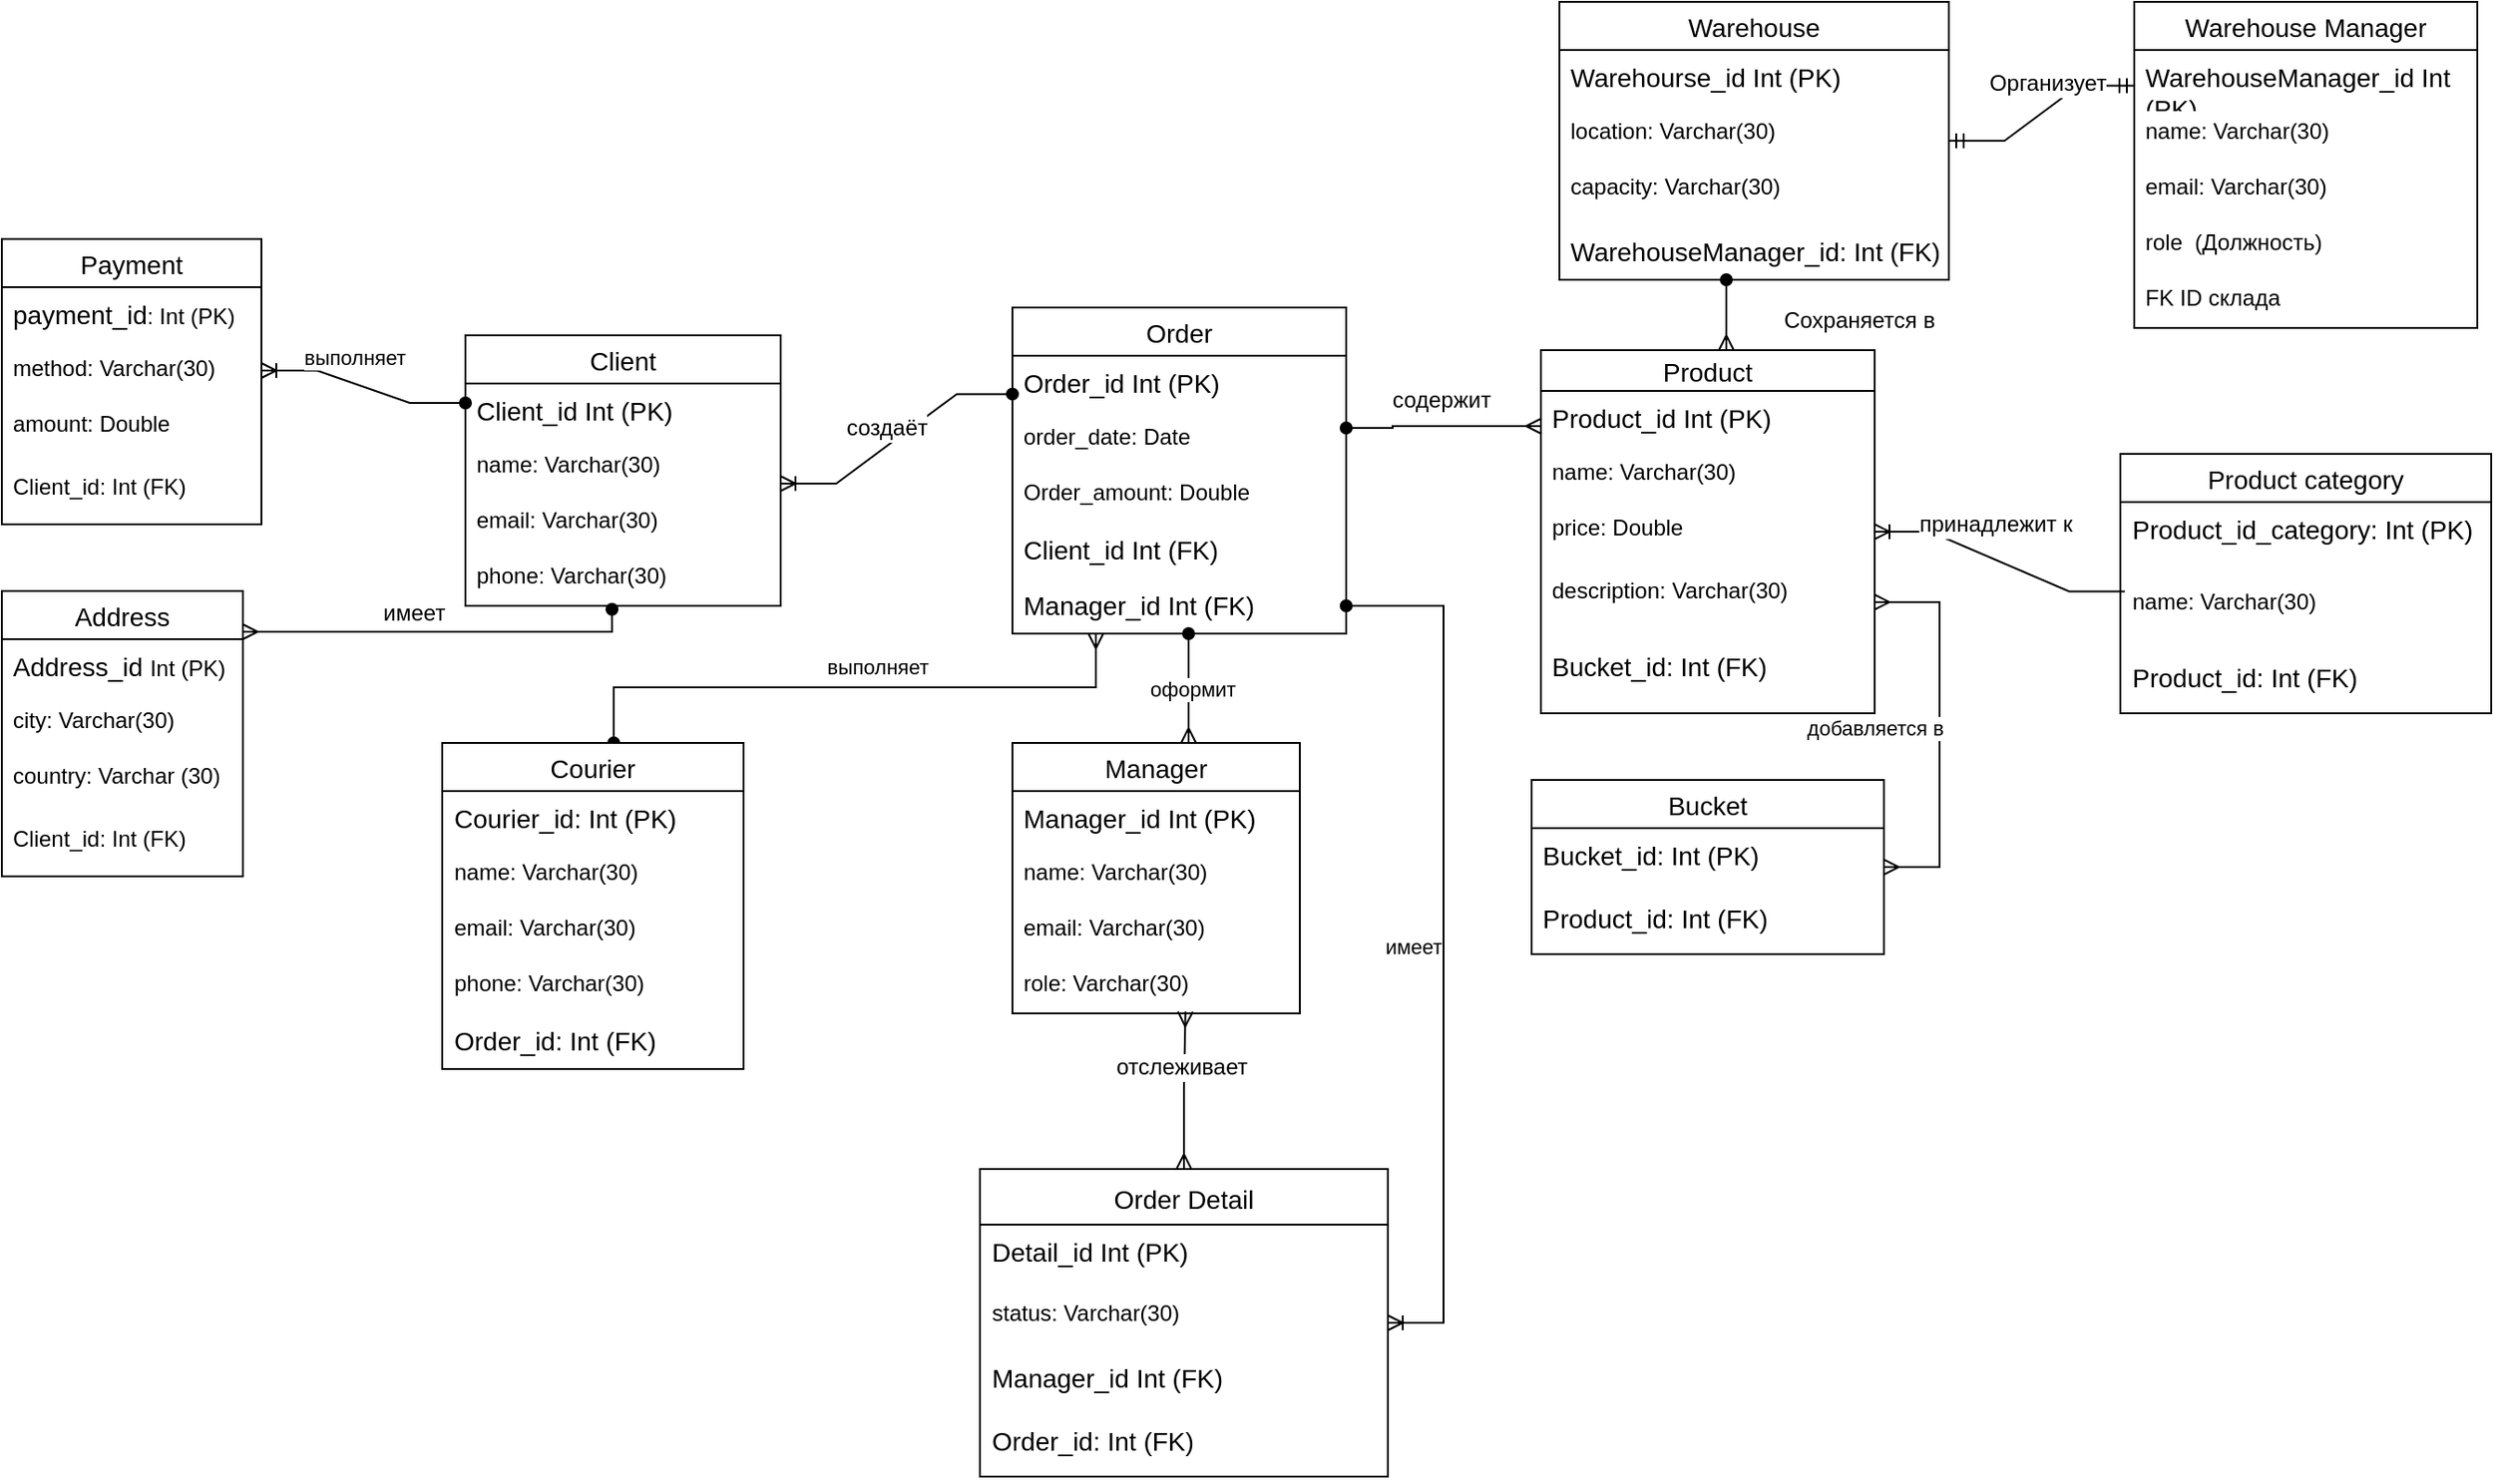<mxfile version="25.0.1">
  <diagram id="R2lEEEUBdFMjLlhIrx00" name="Page-1">
    <mxGraphModel dx="1662" dy="838" grid="1" gridSize="10" guides="1" tooltips="1" connect="1" arrows="1" fold="1" page="1" pageScale="1" pageWidth="850" pageHeight="1100" math="0" shadow="0" extFonts="Permanent Marker^https://fonts.googleapis.com/css?family=Permanent+Marker">
      <root>
        <mxCell id="0" />
        <mxCell id="1" parent="0" />
        <mxCell id="nY40BCKHnyfytQZV_Jhc-16" value="Client" style="swimlane;fontStyle=0;childLayout=stackLayout;horizontal=1;startSize=26;horizontalStack=0;resizeParent=1;resizeParentMax=0;resizeLast=0;collapsible=1;marginBottom=0;align=center;fontSize=14;" parent="1" vertex="1">
          <mxGeometry x="40" y="1200" width="170" height="146" as="geometry" />
        </mxCell>
        <mxCell id="N6m_3QEskTVVhivMK_TR-4" value="&lt;div&gt;&lt;span style=&quot;font-size: 14px; text-align: center; text-wrap-mode: nowrap;&quot;&gt;Client_id&amp;nbsp;Int (PK)&amp;nbsp;&lt;/span&gt;&lt;/div&gt;" style="text;strokeColor=none;fillColor=none;spacingLeft=4;spacingRight=4;overflow=hidden;rotatable=0;points=[[0,0.5],[1,0.5]];portConstraint=eastwest;fontSize=12;whiteSpace=wrap;html=1;" vertex="1" parent="nY40BCKHnyfytQZV_Jhc-16">
          <mxGeometry y="26" width="170" height="30" as="geometry" />
        </mxCell>
        <mxCell id="nY40BCKHnyfytQZV_Jhc-18" value="&lt;div&gt;name: Varchar(30)&lt;/div&gt;" style="text;strokeColor=none;fillColor=none;spacingLeft=4;spacingRight=4;overflow=hidden;rotatable=0;points=[[0,0.5],[1,0.5]];portConstraint=eastwest;fontSize=12;whiteSpace=wrap;html=1;" parent="nY40BCKHnyfytQZV_Jhc-16" vertex="1">
          <mxGeometry y="56" width="170" height="30" as="geometry" />
        </mxCell>
        <mxCell id="nY40BCKHnyfytQZV_Jhc-19" value="&lt;div&gt;email: Varchar(30)&lt;/div&gt;" style="text;strokeColor=none;fillColor=none;spacingLeft=4;spacingRight=4;overflow=hidden;rotatable=0;points=[[0,0.5],[1,0.5]];portConstraint=eastwest;fontSize=12;whiteSpace=wrap;html=1;" parent="nY40BCKHnyfytQZV_Jhc-16" vertex="1">
          <mxGeometry y="86" width="170" height="30" as="geometry" />
        </mxCell>
        <mxCell id="TDcTn4Fuq33Ib6oFSJA6-15" value="&lt;div&gt;phone: Varchar(30)&lt;/div&gt;" style="text;strokeColor=none;fillColor=none;spacingLeft=4;spacingRight=4;overflow=hidden;rotatable=0;points=[[0,0.5],[1,0.5]];portConstraint=eastwest;fontSize=12;whiteSpace=wrap;html=1;" parent="nY40BCKHnyfytQZV_Jhc-16" vertex="1">
          <mxGeometry y="116" width="170" height="30" as="geometry" />
        </mxCell>
        <mxCell id="nY40BCKHnyfytQZV_Jhc-67" style="edgeStyle=orthogonalEdgeStyle;rounded=0;orthogonalLoop=1;jettySize=auto;html=1;entryX=0;entryY=0.5;entryDx=0;entryDy=0;startArrow=oval;startFill=1;endArrow=ERmany;endFill=0;" parent="1" source="nY40BCKHnyfytQZV_Jhc-20" edge="1">
          <mxGeometry relative="1" as="geometry">
            <Array as="points">
              <mxPoint x="540" y="1250" />
            </Array>
            <mxPoint x="620" y="1249" as="targetPoint" />
          </mxGeometry>
        </mxCell>
        <mxCell id="TDcTn4Fuq33Ib6oFSJA6-19" value="&lt;font style=&quot;font-size: 12px;&quot;&gt;содержит&lt;/font&gt;" style="edgeLabel;html=1;align=center;verticalAlign=middle;resizable=0;points=[];" parent="nY40BCKHnyfytQZV_Jhc-67" vertex="1" connectable="0">
          <mxGeometry x="-0.031" relative="1" as="geometry">
            <mxPoint y="-14" as="offset" />
          </mxGeometry>
        </mxCell>
        <mxCell id="nY40BCKHnyfytQZV_Jhc-20" value="Order" style="swimlane;fontStyle=0;childLayout=stackLayout;horizontal=1;startSize=26;horizontalStack=0;resizeParent=1;resizeParentMax=0;resizeLast=0;collapsible=1;marginBottom=0;align=center;fontSize=14;" parent="1" vertex="1">
          <mxGeometry x="335" y="1185" width="180" height="176" as="geometry" />
        </mxCell>
        <mxCell id="nY40BCKHnyfytQZV_Jhc-49" value="&lt;div&gt;&lt;span style=&quot;font-size: 14px; text-align: center; text-wrap-mode: nowrap;&quot;&gt;Order_id&amp;nbsp;Int (PK)&amp;nbsp;&lt;/span&gt;&lt;span style=&quot;background-color: initial;&quot;&gt;&lt;/span&gt;&lt;/div&gt;" style="text;strokeColor=none;fillColor=none;spacingLeft=4;spacingRight=4;overflow=hidden;rotatable=0;points=[[0,0.5],[1,0.5]];portConstraint=eastwest;fontSize=12;whiteSpace=wrap;html=1;" parent="nY40BCKHnyfytQZV_Jhc-20" vertex="1">
          <mxGeometry y="26" width="180" height="30" as="geometry" />
        </mxCell>
        <mxCell id="nY40BCKHnyfytQZV_Jhc-22" value="&lt;div&gt;&lt;span style=&quot;background-color: initial;&quot;&gt;order_date: Date&amp;nbsp;&lt;/span&gt;&lt;/div&gt;" style="text;strokeColor=none;fillColor=none;spacingLeft=4;spacingRight=4;overflow=hidden;rotatable=0;points=[[0,0.5],[1,0.5]];portConstraint=eastwest;fontSize=12;whiteSpace=wrap;html=1;" parent="nY40BCKHnyfytQZV_Jhc-20" vertex="1">
          <mxGeometry y="56" width="180" height="30" as="geometry" />
        </mxCell>
        <mxCell id="uYUKjCt_YmLunsch3mxF-6" value="&lt;div&gt;&lt;span style=&quot;background-color: initial;&quot;&gt;Order_amount: Double&lt;/span&gt;&lt;/div&gt;" style="text;strokeColor=none;fillColor=none;spacingLeft=4;spacingRight=4;overflow=hidden;rotatable=0;points=[[0,0.5],[1,0.5]];portConstraint=eastwest;fontSize=12;whiteSpace=wrap;html=1;" parent="nY40BCKHnyfytQZV_Jhc-20" vertex="1">
          <mxGeometry y="86" width="180" height="30" as="geometry" />
        </mxCell>
        <mxCell id="uYUKjCt_YmLunsch3mxF-7" value="&lt;span style=&quot;font-size: 14px; text-align: center; text-wrap-mode: nowrap;&quot;&gt;Client_id&amp;nbsp;Int (FK)&lt;/span&gt;" style="text;strokeColor=none;fillColor=none;spacingLeft=4;spacingRight=4;overflow=hidden;rotatable=0;points=[[0,0.5],[1,0.5]];portConstraint=eastwest;fontSize=12;whiteSpace=wrap;html=1;" parent="nY40BCKHnyfytQZV_Jhc-20" vertex="1">
          <mxGeometry y="116" width="180" height="30" as="geometry" />
        </mxCell>
        <mxCell id="nY40BCKHnyfytQZV_Jhc-23" value="&lt;span style=&quot;font-size: 14px; text-align: center; text-wrap-mode: nowrap;&quot;&gt;Manager_id&amp;nbsp;Int (FK)&lt;/span&gt;" style="text;strokeColor=none;fillColor=none;spacingLeft=4;spacingRight=4;overflow=hidden;rotatable=0;points=[[0,0.5],[1,0.5]];portConstraint=eastwest;fontSize=12;whiteSpace=wrap;html=1;" parent="nY40BCKHnyfytQZV_Jhc-20" vertex="1">
          <mxGeometry y="146" width="180" height="30" as="geometry" />
        </mxCell>
        <mxCell id="nY40BCKHnyfytQZV_Jhc-25" value="Product" style="swimlane;fontStyle=0;childLayout=stackLayout;horizontal=1;startSize=22;horizontalStack=0;resizeParent=1;resizeParentMax=0;resizeLast=0;collapsible=1;marginBottom=0;align=center;fontSize=14;" parent="1" vertex="1">
          <mxGeometry x="620" y="1208" width="180" height="196" as="geometry" />
        </mxCell>
        <mxCell id="nY40BCKHnyfytQZV_Jhc-27" value="&lt;div&gt;&lt;span style=&quot;font-size: 14px; text-align: center; text-wrap-mode: nowrap;&quot;&gt;Product_id&amp;nbsp;Int (PK)&amp;nbsp;&lt;/span&gt;&lt;span style=&quot;background-color: initial;&quot;&gt;&lt;/span&gt;&lt;/div&gt;" style="text;strokeColor=none;fillColor=none;spacingLeft=4;spacingRight=4;overflow=hidden;rotatable=0;points=[[0,0.5],[1,0.5]];portConstraint=eastwest;fontSize=12;whiteSpace=wrap;html=1;" parent="nY40BCKHnyfytQZV_Jhc-25" vertex="1">
          <mxGeometry y="22" width="180" height="30" as="geometry" />
        </mxCell>
        <mxCell id="N6m_3QEskTVVhivMK_TR-9" value="&lt;div&gt;name: Varchar(30)&lt;span style=&quot;background-color: initial;&quot;&gt;&lt;/span&gt;&lt;/div&gt;" style="text;strokeColor=none;fillColor=none;spacingLeft=4;spacingRight=4;overflow=hidden;rotatable=0;points=[[0,0.5],[1,0.5]];portConstraint=eastwest;fontSize=12;whiteSpace=wrap;html=1;" vertex="1" parent="nY40BCKHnyfytQZV_Jhc-25">
          <mxGeometry y="52" width="180" height="30" as="geometry" />
        </mxCell>
        <mxCell id="nY40BCKHnyfytQZV_Jhc-28" value="&lt;div&gt;price: Double&lt;/div&gt;" style="text;strokeColor=none;fillColor=none;spacingLeft=4;spacingRight=4;overflow=hidden;rotatable=0;points=[[0,0.5],[1,0.5]];portConstraint=eastwest;fontSize=12;whiteSpace=wrap;html=1;" parent="nY40BCKHnyfytQZV_Jhc-25" vertex="1">
          <mxGeometry y="82" width="180" height="34" as="geometry" />
        </mxCell>
        <mxCell id="nY40BCKHnyfytQZV_Jhc-29" value="&lt;div&gt;description: Varchar(30)&lt;span style=&quot;background-color: initial;&quot;&gt;&lt;/span&gt;&lt;/div&gt;" style="text;strokeColor=none;fillColor=none;spacingLeft=4;spacingRight=4;overflow=hidden;rotatable=0;points=[[0,0.5],[1,0.5]];portConstraint=eastwest;fontSize=12;whiteSpace=wrap;html=1;" parent="nY40BCKHnyfytQZV_Jhc-25" vertex="1">
          <mxGeometry y="116" width="180" height="40" as="geometry" />
        </mxCell>
        <mxCell id="uYUKjCt_YmLunsch3mxF-9" value="&lt;span style=&quot;font-size: 14px; text-align: center; text-wrap-mode: nowrap;&quot;&gt;Bucket_id: Int (FK)&lt;/span&gt;" style="text;strokeColor=none;fillColor=none;spacingLeft=4;spacingRight=4;overflow=hidden;rotatable=0;points=[[0,0.5],[1,0.5]];portConstraint=eastwest;fontSize=12;whiteSpace=wrap;html=1;" parent="nY40BCKHnyfytQZV_Jhc-25" vertex="1">
          <mxGeometry y="156" width="180" height="40" as="geometry" />
        </mxCell>
        <mxCell id="nY40BCKHnyfytQZV_Jhc-30" value="Product category" style="swimlane;fontStyle=0;childLayout=stackLayout;horizontal=1;startSize=26;horizontalStack=0;resizeParent=1;resizeParentMax=0;resizeLast=0;collapsible=1;marginBottom=0;align=center;fontSize=14;" parent="1" vertex="1">
          <mxGeometry x="932.5" y="1264" width="200" height="140" as="geometry" />
        </mxCell>
        <mxCell id="N6m_3QEskTVVhivMK_TR-10" value="&lt;span style=&quot;font-size: 14px; text-align: center; text-wrap-mode: nowrap;&quot;&gt;Product_id_category: Int (PK)&amp;nbsp;&lt;/span&gt;" style="text;strokeColor=none;fillColor=none;spacingLeft=4;spacingRight=4;overflow=hidden;rotatable=0;points=[[0,0.5],[1,0.5]];portConstraint=eastwest;fontSize=12;whiteSpace=wrap;html=1;" vertex="1" parent="nY40BCKHnyfytQZV_Jhc-30">
          <mxGeometry y="26" width="200" height="40" as="geometry" />
        </mxCell>
        <mxCell id="nY40BCKHnyfytQZV_Jhc-32" value="&lt;div&gt;name: Varchar(30)&lt;/div&gt;" style="text;strokeColor=none;fillColor=none;spacingLeft=4;spacingRight=4;overflow=hidden;rotatable=0;points=[[0,0.5],[1,0.5]];portConstraint=eastwest;fontSize=12;whiteSpace=wrap;html=1;" parent="nY40BCKHnyfytQZV_Jhc-30" vertex="1">
          <mxGeometry y="66" width="200" height="40" as="geometry" />
        </mxCell>
        <mxCell id="uYUKjCt_YmLunsch3mxF-11" value="&lt;span style=&quot;font-size: 14px; text-align: center; text-wrap-mode: nowrap;&quot;&gt;Product_id: Int (FK)&lt;/span&gt;" style="text;strokeColor=none;fillColor=none;spacingLeft=4;spacingRight=4;overflow=hidden;rotatable=0;points=[[0,0.5],[1,0.5]];portConstraint=eastwest;fontSize=12;whiteSpace=wrap;html=1;" parent="nY40BCKHnyfytQZV_Jhc-30" vertex="1">
          <mxGeometry y="106" width="200" height="34" as="geometry" />
        </mxCell>
        <mxCell id="nY40BCKHnyfytQZV_Jhc-34" value="Payment" style="swimlane;fontStyle=0;childLayout=stackLayout;horizontal=1;startSize=26;horizontalStack=0;resizeParent=1;resizeParentMax=0;resizeLast=0;collapsible=1;marginBottom=0;align=center;fontSize=14;" parent="1" vertex="1">
          <mxGeometry x="-210" y="1148" width="140" height="154" as="geometry" />
        </mxCell>
        <mxCell id="N6m_3QEskTVVhivMK_TR-1" value="&lt;div&gt;&lt;span style=&quot;font-size: 14px; text-align: center; text-wrap-mode: nowrap; background-color: initial;&quot;&gt;payment_id&lt;/span&gt;&lt;span style=&quot;background-color: initial;&quot;&gt;: Int (PK)&amp;nbsp;&lt;/span&gt;&lt;/div&gt;" style="text;strokeColor=none;fillColor=none;spacingLeft=4;spacingRight=4;overflow=hidden;rotatable=0;points=[[0,0.5],[1,0.5]];portConstraint=eastwest;fontSize=12;whiteSpace=wrap;html=1;" vertex="1" parent="nY40BCKHnyfytQZV_Jhc-34">
          <mxGeometry y="26" width="140" height="30" as="geometry" />
        </mxCell>
        <mxCell id="nY40BCKHnyfytQZV_Jhc-35" value="&lt;div&gt;&lt;div&gt;&lt;span style=&quot;background-color: initial;&quot;&gt;method: Varchar(30)&lt;/span&gt;&lt;/div&gt;&lt;/div&gt;" style="text;strokeColor=none;fillColor=none;spacingLeft=4;spacingRight=4;overflow=hidden;rotatable=0;points=[[0,0.5],[1,0.5]];portConstraint=eastwest;fontSize=12;whiteSpace=wrap;html=1;" parent="nY40BCKHnyfytQZV_Jhc-34" vertex="1">
          <mxGeometry y="56" width="140" height="30" as="geometry" />
        </mxCell>
        <mxCell id="nY40BCKHnyfytQZV_Jhc-36" value="amount: Double&amp;nbsp;" style="text;strokeColor=none;fillColor=none;spacingLeft=4;spacingRight=4;overflow=hidden;rotatable=0;points=[[0,0.5],[1,0.5]];portConstraint=eastwest;fontSize=12;whiteSpace=wrap;html=1;" parent="nY40BCKHnyfytQZV_Jhc-34" vertex="1">
          <mxGeometry y="86" width="140" height="34" as="geometry" />
        </mxCell>
        <mxCell id="uYUKjCt_YmLunsch3mxF-1" value="&lt;span style=&quot;text-align: center; text-wrap-mode: nowrap;&quot;&gt;&lt;font style=&quot;font-size: 12px;&quot;&gt;Client_id: Int (FK)&lt;/font&gt;&lt;/span&gt;" style="text;strokeColor=none;fillColor=none;spacingLeft=4;spacingRight=4;overflow=hidden;rotatable=0;points=[[0,0.5],[1,0.5]];portConstraint=eastwest;fontSize=12;whiteSpace=wrap;html=1;" parent="nY40BCKHnyfytQZV_Jhc-34" vertex="1">
          <mxGeometry y="120" width="140" height="34" as="geometry" />
        </mxCell>
        <mxCell id="nY40BCKHnyfytQZV_Jhc-66" style="edgeStyle=orthogonalEdgeStyle;rounded=0;orthogonalLoop=1;jettySize=auto;html=1;startArrow=ERmany;startFill=0;endArrow=oval;endFill=1;entryX=0.465;entryY=1.063;entryDx=0;entryDy=0;entryPerimeter=0;" parent="1" source="nY40BCKHnyfytQZV_Jhc-37" target="TDcTn4Fuq33Ib6oFSJA6-15" edge="1">
          <mxGeometry relative="1" as="geometry">
            <Array as="points">
              <mxPoint x="119" y="1360" />
            </Array>
          </mxGeometry>
        </mxCell>
        <mxCell id="TDcTn4Fuq33Ib6oFSJA6-22" value="&lt;font style=&quot;font-size: 12px;&quot;&gt;имеет&lt;/font&gt;" style="edgeLabel;html=1;align=center;verticalAlign=middle;resizable=0;points=[];" parent="nY40BCKHnyfytQZV_Jhc-66" vertex="1" connectable="0">
          <mxGeometry x="-0.127" y="3" relative="1" as="geometry">
            <mxPoint y="-7" as="offset" />
          </mxGeometry>
        </mxCell>
        <mxCell id="nY40BCKHnyfytQZV_Jhc-37" value="Address" style="swimlane;fontStyle=0;childLayout=stackLayout;horizontal=1;startSize=26;horizontalStack=0;resizeParent=1;resizeParentMax=0;resizeLast=0;collapsible=1;marginBottom=0;align=center;fontSize=14;" parent="1" vertex="1">
          <mxGeometry x="-210" y="1338" width="130" height="154" as="geometry" />
        </mxCell>
        <mxCell id="N6m_3QEskTVVhivMK_TR-2" value="&lt;span style=&quot;font-size: 14px; text-align: center; text-wrap-mode: nowrap;&quot;&gt;Address_id&amp;nbsp;&lt;/span&gt;Int (PK)&amp;nbsp;" style="text;strokeColor=none;fillColor=none;spacingLeft=4;spacingRight=4;overflow=hidden;rotatable=0;points=[[0,0.5],[1,0.5]];portConstraint=eastwest;fontSize=12;whiteSpace=wrap;html=1;" vertex="1" parent="nY40BCKHnyfytQZV_Jhc-37">
          <mxGeometry y="26" width="130" height="30" as="geometry" />
        </mxCell>
        <mxCell id="nY40BCKHnyfytQZV_Jhc-39" value="&lt;div&gt;&lt;span style=&quot;background-color: initial;&quot;&gt;city: Varchar(30)&lt;/span&gt;&lt;/div&gt;" style="text;strokeColor=none;fillColor=none;spacingLeft=4;spacingRight=4;overflow=hidden;rotatable=0;points=[[0,0.5],[1,0.5]];portConstraint=eastwest;fontSize=12;whiteSpace=wrap;html=1;" parent="nY40BCKHnyfytQZV_Jhc-37" vertex="1">
          <mxGeometry y="56" width="130" height="30" as="geometry" />
        </mxCell>
        <mxCell id="nY40BCKHnyfytQZV_Jhc-40" value="&lt;div&gt;&lt;span style=&quot;background-color: initial;&quot;&gt;country: Varchar (30)&lt;/span&gt;&lt;/div&gt;" style="text;strokeColor=none;fillColor=none;spacingLeft=4;spacingRight=4;overflow=hidden;rotatable=0;points=[[0,0.5],[1,0.5]];portConstraint=eastwest;fontSize=12;whiteSpace=wrap;html=1;" parent="nY40BCKHnyfytQZV_Jhc-37" vertex="1">
          <mxGeometry y="86" width="130" height="34" as="geometry" />
        </mxCell>
        <mxCell id="uYUKjCt_YmLunsch3mxF-2" value="&lt;span style=&quot;text-align: center; text-wrap-mode: nowrap;&quot;&gt;Client_id: Int (FK)&lt;/span&gt;" style="text;strokeColor=none;fillColor=none;spacingLeft=4;spacingRight=4;overflow=hidden;rotatable=0;points=[[0,0.5],[1,0.5]];portConstraint=eastwest;fontSize=12;whiteSpace=wrap;html=1;" parent="nY40BCKHnyfytQZV_Jhc-37" vertex="1">
          <mxGeometry y="120" width="130" height="34" as="geometry" />
        </mxCell>
        <mxCell id="nY40BCKHnyfytQZV_Jhc-42" value="Order Detail" style="swimlane;fontStyle=0;childLayout=stackLayout;horizontal=1;startSize=30;horizontalStack=0;resizeParent=1;resizeParentMax=0;resizeLast=0;collapsible=1;marginBottom=0;align=center;fontSize=14;spacingTop=1;" parent="1" vertex="1">
          <mxGeometry x="317.5" y="1650" width="220" height="166" as="geometry" />
        </mxCell>
        <mxCell id="nY40BCKHnyfytQZV_Jhc-44" value="&lt;div&gt;&lt;span style=&quot;font-size: 14px; text-align: center; text-wrap-mode: nowrap;&quot;&gt;Detail_id&amp;nbsp;Int (PK)&amp;nbsp;&lt;/span&gt;&lt;/div&gt;" style="text;strokeColor=none;fillColor=none;spacingLeft=4;spacingRight=4;overflow=hidden;rotatable=0;points=[[0,0.5],[1,0.5]];portConstraint=eastwest;fontSize=12;whiteSpace=wrap;html=1;" parent="nY40BCKHnyfytQZV_Jhc-42" vertex="1">
          <mxGeometry y="30" width="220" height="34" as="geometry" />
        </mxCell>
        <mxCell id="N6m_3QEskTVVhivMK_TR-7" value="&lt;div&gt;status: Varchar(30)&lt;/div&gt;" style="text;strokeColor=none;fillColor=none;spacingLeft=4;spacingRight=4;overflow=hidden;rotatable=0;points=[[0,0.5],[1,0.5]];portConstraint=eastwest;fontSize=12;whiteSpace=wrap;html=1;" vertex="1" parent="nY40BCKHnyfytQZV_Jhc-42">
          <mxGeometry y="64" width="220" height="34" as="geometry" />
        </mxCell>
        <mxCell id="uYUKjCt_YmLunsch3mxF-4" value="&lt;span style=&quot;font-size: 14px; text-align: center; text-wrap-mode: nowrap;&quot;&gt;Manager_id&amp;nbsp;Int (FK)&lt;/span&gt;" style="text;strokeColor=none;fillColor=none;spacingLeft=4;spacingRight=4;overflow=hidden;rotatable=0;points=[[0,0.5],[1,0.5]];portConstraint=eastwest;fontSize=12;whiteSpace=wrap;html=1;" parent="nY40BCKHnyfytQZV_Jhc-42" vertex="1">
          <mxGeometry y="98" width="220" height="34" as="geometry" />
        </mxCell>
        <mxCell id="uYUKjCt_YmLunsch3mxF-5" value="&lt;span style=&quot;font-size: 14px; text-align: center; text-wrap-mode: nowrap;&quot;&gt;Order_id: Int (FK)&lt;/span&gt;" style="text;strokeColor=none;fillColor=none;spacingLeft=4;spacingRight=4;overflow=hidden;rotatable=0;points=[[0,0.5],[1,0.5]];portConstraint=eastwest;fontSize=12;whiteSpace=wrap;html=1;" parent="nY40BCKHnyfytQZV_Jhc-42" vertex="1">
          <mxGeometry y="132" width="220" height="34" as="geometry" />
        </mxCell>
        <mxCell id="nY40BCKHnyfytQZV_Jhc-45" value="Bucket" style="swimlane;fontStyle=0;childLayout=stackLayout;horizontal=1;startSize=26;horizontalStack=0;resizeParent=1;resizeParentMax=0;resizeLast=0;collapsible=1;marginBottom=0;align=center;fontSize=14;" parent="1" vertex="1">
          <mxGeometry x="615" y="1440" width="190" height="94" as="geometry" />
        </mxCell>
        <mxCell id="nY40BCKHnyfytQZV_Jhc-47" value="&lt;div&gt;&lt;span style=&quot;font-size: 14px; text-align: center; text-wrap-mode: nowrap;&quot;&gt;Bucket_id: Int (PK)&amp;nbsp;&lt;/span&gt;&lt;/div&gt;" style="text;strokeColor=none;fillColor=none;spacingLeft=4;spacingRight=4;overflow=hidden;rotatable=0;points=[[0,0.5],[1,0.5]];portConstraint=eastwest;fontSize=12;whiteSpace=wrap;html=1;" parent="nY40BCKHnyfytQZV_Jhc-45" vertex="1">
          <mxGeometry y="26" width="190" height="34" as="geometry" />
        </mxCell>
        <mxCell id="N6m_3QEskTVVhivMK_TR-8" value="&lt;div&gt;&lt;span style=&quot;font-size: 14px; text-align: center; text-wrap-mode: nowrap;&quot;&gt;Product_id: Int (FK)&lt;/span&gt;&lt;/div&gt;" style="text;strokeColor=none;fillColor=none;spacingLeft=4;spacingRight=4;overflow=hidden;rotatable=0;points=[[0,0.5],[1,0.5]];portConstraint=eastwest;fontSize=12;whiteSpace=wrap;html=1;" vertex="1" parent="nY40BCKHnyfytQZV_Jhc-45">
          <mxGeometry y="60" width="190" height="34" as="geometry" />
        </mxCell>
        <mxCell id="nY40BCKHnyfytQZV_Jhc-48" value="" style="edgeStyle=entityRelationEdgeStyle;fontSize=12;html=1;endArrow=ERoneToMany;rounded=0;exitX=0;exitY=0.69;exitDx=0;exitDy=0;exitPerimeter=0;entryX=1;entryY=0.8;entryDx=0;entryDy=0;startArrow=oval;startFill=1;entryPerimeter=0;" parent="1" source="nY40BCKHnyfytQZV_Jhc-49" target="nY40BCKHnyfytQZV_Jhc-18" edge="1">
          <mxGeometry width="100" height="100" relative="1" as="geometry">
            <mxPoint x="260" y="1320" as="sourcePoint" />
            <mxPoint x="340" y="1430" as="targetPoint" />
            <Array as="points">
              <mxPoint x="210" y="1260" />
            </Array>
          </mxGeometry>
        </mxCell>
        <mxCell id="TDcTn4Fuq33Ib6oFSJA6-18" value="&lt;font style=&quot;font-size: 12px;&quot;&gt;создаёт&lt;/font&gt;" style="edgeLabel;html=1;align=center;verticalAlign=middle;resizable=0;points=[];" parent="nY40BCKHnyfytQZV_Jhc-48" vertex="1" connectable="0">
          <mxGeometry x="0.066" y="-3" relative="1" as="geometry">
            <mxPoint y="-6" as="offset" />
          </mxGeometry>
        </mxCell>
        <mxCell id="nY40BCKHnyfytQZV_Jhc-50" value="" style="edgeStyle=entityRelationEdgeStyle;fontSize=12;html=1;endArrow=ERoneToMany;rounded=0;exitX=0;exitY=0.25;exitDx=0;exitDy=0;entryX=1;entryY=0.5;entryDx=0;entryDy=0;startArrow=oval;startFill=1;" parent="1" source="nY40BCKHnyfytQZV_Jhc-16" target="nY40BCKHnyfytQZV_Jhc-35" edge="1">
          <mxGeometry width="100" height="100" relative="1" as="geometry">
            <mxPoint y="1370" as="sourcePoint" />
            <mxPoint x="-60" y="1260" as="targetPoint" />
            <Array as="points">
              <mxPoint y="1226" />
              <mxPoint x="-90" y="1220" />
              <mxPoint x="-100" y="1226" />
              <mxPoint y="1280" />
              <mxPoint y="1300" />
              <mxPoint x="-120" y="1220" />
            </Array>
          </mxGeometry>
        </mxCell>
        <mxCell id="TDcTn4Fuq33Ib6oFSJA6-21" value="выполняет" style="edgeLabel;html=1;align=center;verticalAlign=middle;resizable=0;points=[];" parent="nY40BCKHnyfytQZV_Jhc-50" vertex="1" connectable="0">
          <mxGeometry x="0.113" y="-3" relative="1" as="geometry">
            <mxPoint y="-11" as="offset" />
          </mxGeometry>
        </mxCell>
        <mxCell id="nY40BCKHnyfytQZV_Jhc-52" value="" style="edgeStyle=entityRelationEdgeStyle;fontSize=12;html=1;endArrow=ERoneToMany;rounded=0;startArrow=oval;startFill=1;" parent="1" source="nY40BCKHnyfytQZV_Jhc-23" target="nY40BCKHnyfytQZV_Jhc-42" edge="1">
          <mxGeometry width="100" height="100" relative="1" as="geometry">
            <mxPoint x="210" y="1319" as="sourcePoint" />
            <mxPoint x="220" y="1510" as="targetPoint" />
            <Array as="points">
              <mxPoint x="20" y="1246" />
              <mxPoint x="-80" y="1246" />
              <mxPoint x="20" y="1300" />
              <mxPoint x="152" y="1400" />
              <mxPoint x="160" y="1410" />
              <mxPoint x="20" y="1320" />
              <mxPoint x="-100" y="1240" />
            </Array>
          </mxGeometry>
        </mxCell>
        <mxCell id="TDcTn4Fuq33Ib6oFSJA6-23" value="имеет" style="edgeLabel;html=1;align=center;verticalAlign=middle;resizable=0;points=[];" parent="nY40BCKHnyfytQZV_Jhc-52" vertex="1" connectable="0">
          <mxGeometry x="0.006" y="1" relative="1" as="geometry">
            <mxPoint x="-18" as="offset" />
          </mxGeometry>
        </mxCell>
        <mxCell id="nY40BCKHnyfytQZV_Jhc-54" value="" style="edgeStyle=entityRelationEdgeStyle;fontSize=12;html=1;endArrow=ERoneToMany;rounded=0;exitX=0.012;exitY=0.205;exitDx=0;exitDy=0;exitPerimeter=0;" parent="1" source="nY40BCKHnyfytQZV_Jhc-32" target="nY40BCKHnyfytQZV_Jhc-25" edge="1">
          <mxGeometry width="100" height="100" relative="1" as="geometry">
            <mxPoint x="901.44" y="1273.65" as="sourcePoint" />
            <mxPoint x="950" y="1290" as="targetPoint" />
            <Array as="points">
              <mxPoint x="900" y="1273" />
              <mxPoint x="890" y="1273" />
            </Array>
          </mxGeometry>
        </mxCell>
        <mxCell id="TDcTn4Fuq33Ib6oFSJA6-24" value="&lt;font style=&quot;font-size: 12px;&quot;&gt;принадлежит к&lt;/font&gt;" style="edgeLabel;html=1;align=center;verticalAlign=middle;resizable=0;points=[];" parent="nY40BCKHnyfytQZV_Jhc-54" vertex="1" connectable="0">
          <mxGeometry x="0.204" y="-3" relative="1" as="geometry">
            <mxPoint x="9" y="-12" as="offset" />
          </mxGeometry>
        </mxCell>
        <mxCell id="nY40BCKHnyfytQZV_Jhc-55" value="" style="edgeStyle=entityRelationEdgeStyle;fontSize=12;html=1;endArrow=ERmany;startArrow=ERmany;rounded=0;" parent="1" source="nY40BCKHnyfytQZV_Jhc-45" target="nY40BCKHnyfytQZV_Jhc-29" edge="1">
          <mxGeometry width="100" height="100" relative="1" as="geometry">
            <mxPoint x="690" y="1470" as="sourcePoint" />
            <mxPoint x="790" y="1370" as="targetPoint" />
            <Array as="points">
              <mxPoint x="820" y="1330" />
            </Array>
          </mxGeometry>
        </mxCell>
        <mxCell id="TDcTn4Fuq33Ib6oFSJA6-25" value="добавляется в" style="edgeLabel;html=1;align=center;verticalAlign=middle;resizable=0;points=[];" parent="nY40BCKHnyfytQZV_Jhc-55" vertex="1" connectable="0">
          <mxGeometry x="0.025" y="-2" relative="1" as="geometry">
            <mxPoint x="-37" y="1" as="offset" />
          </mxGeometry>
        </mxCell>
        <mxCell id="nY40BCKHnyfytQZV_Jhc-64" style="edgeStyle=orthogonalEdgeStyle;rounded=0;orthogonalLoop=1;jettySize=auto;html=1;startArrow=ERmany;startFill=0;endArrow=oval;endFill=1;" parent="1" source="nY40BCKHnyfytQZV_Jhc-57" target="nY40BCKHnyfytQZV_Jhc-23" edge="1">
          <mxGeometry relative="1" as="geometry">
            <Array as="points">
              <mxPoint x="430" y="1400" />
              <mxPoint x="430" y="1400" />
            </Array>
          </mxGeometry>
        </mxCell>
        <mxCell id="TDcTn4Fuq33Ib6oFSJA6-31" value="оформит" style="edgeLabel;html=1;align=center;verticalAlign=middle;resizable=0;points=[];" parent="nY40BCKHnyfytQZV_Jhc-64" vertex="1" connectable="0">
          <mxGeometry x="-0.017" y="-2" relative="1" as="geometry">
            <mxPoint as="offset" />
          </mxGeometry>
        </mxCell>
        <mxCell id="nY40BCKHnyfytQZV_Jhc-57" value="Manager" style="swimlane;fontStyle=0;childLayout=stackLayout;horizontal=1;startSize=26;horizontalStack=0;resizeParent=1;resizeParentMax=0;resizeLast=0;collapsible=1;marginBottom=0;align=center;fontSize=14;" parent="1" vertex="1">
          <mxGeometry x="335" y="1420" width="155" height="146" as="geometry" />
        </mxCell>
        <mxCell id="N6m_3QEskTVVhivMK_TR-6" value="&lt;div&gt;&lt;span style=&quot;font-size: 14px; text-align: center; text-wrap-mode: nowrap;&quot;&gt;Manager_id&amp;nbsp;Int (PK)&amp;nbsp;&lt;/span&gt;&lt;/div&gt;" style="text;strokeColor=none;fillColor=none;spacingLeft=4;spacingRight=4;overflow=hidden;rotatable=0;points=[[0,0.5],[1,0.5]];portConstraint=eastwest;fontSize=12;whiteSpace=wrap;html=1;" vertex="1" parent="nY40BCKHnyfytQZV_Jhc-57">
          <mxGeometry y="26" width="155" height="30" as="geometry" />
        </mxCell>
        <mxCell id="nY40BCKHnyfytQZV_Jhc-59" value="&lt;div&gt;name: Varchar(30)&lt;/div&gt;" style="text;strokeColor=none;fillColor=none;spacingLeft=4;spacingRight=4;overflow=hidden;rotatable=0;points=[[0,0.5],[1,0.5]];portConstraint=eastwest;fontSize=12;whiteSpace=wrap;html=1;" parent="nY40BCKHnyfytQZV_Jhc-57" vertex="1">
          <mxGeometry y="56" width="155" height="30" as="geometry" />
        </mxCell>
        <mxCell id="nY40BCKHnyfytQZV_Jhc-60" value="&lt;div&gt;email: Varchar(30)&lt;/div&gt;" style="text;strokeColor=none;fillColor=none;spacingLeft=4;spacingRight=4;overflow=hidden;rotatable=0;points=[[0,0.5],[1,0.5]];portConstraint=eastwest;fontSize=12;whiteSpace=wrap;html=1;" parent="nY40BCKHnyfytQZV_Jhc-57" vertex="1">
          <mxGeometry y="86" width="155" height="30" as="geometry" />
        </mxCell>
        <mxCell id="nY40BCKHnyfytQZV_Jhc-62" value="&lt;div&gt;role: Varchar(30)&lt;/div&gt;" style="text;strokeColor=none;fillColor=none;spacingLeft=4;spacingRight=4;overflow=hidden;rotatable=0;points=[[0,0.5],[1,0.5]];portConstraint=eastwest;fontSize=12;whiteSpace=wrap;html=1;" parent="nY40BCKHnyfytQZV_Jhc-57" vertex="1">
          <mxGeometry y="116" width="155" height="30" as="geometry" />
        </mxCell>
        <mxCell id="nY40BCKHnyfytQZV_Jhc-65" style="edgeStyle=orthogonalEdgeStyle;rounded=0;orthogonalLoop=1;jettySize=auto;html=1;endArrow=ERmany;endFill=0;startArrow=ERmany;startFill=0;entryX=0.602;entryY=0.968;entryDx=0;entryDy=0;entryPerimeter=0;" parent="1" source="nY40BCKHnyfytQZV_Jhc-42" target="nY40BCKHnyfytQZV_Jhc-62" edge="1">
          <mxGeometry relative="1" as="geometry">
            <Array as="points" />
          </mxGeometry>
        </mxCell>
        <mxCell id="TDcTn4Fuq33Ib6oFSJA6-29" value="&lt;font style=&quot;font-size: 12px;&quot;&gt;отслеживает&lt;/font&gt;" style="edgeLabel;html=1;align=center;verticalAlign=middle;resizable=0;points=[];" parent="nY40BCKHnyfytQZV_Jhc-65" vertex="1" connectable="0">
          <mxGeometry x="-0.029" y="1" relative="1" as="geometry">
            <mxPoint x="-1" y="-14" as="offset" />
          </mxGeometry>
        </mxCell>
        <mxCell id="nY40BCKHnyfytQZV_Jhc-68" value="Warehouse" style="swimlane;fontStyle=0;childLayout=stackLayout;horizontal=1;startSize=26;horizontalStack=0;resizeParent=1;resizeParentMax=0;resizeLast=0;collapsible=1;marginBottom=0;align=center;fontSize=14;" parent="1" vertex="1">
          <mxGeometry x="630" y="1020" width="210" height="150" as="geometry" />
        </mxCell>
        <mxCell id="N6m_3QEskTVVhivMK_TR-12" value="&lt;div&gt;&lt;div&gt;&lt;span style=&quot;font-size: 14px; text-align: center; text-wrap-mode: nowrap;&quot;&gt;Warehourse_id&amp;nbsp;Int (PK)&amp;nbsp;&lt;/span&gt;&lt;span style=&quot;background-color: initial;&quot;&gt;&lt;/span&gt;&lt;/div&gt;&lt;/div&gt;" style="text;strokeColor=none;fillColor=none;spacingLeft=4;spacingRight=4;overflow=hidden;rotatable=0;points=[[0,0.5],[1,0.5]];portConstraint=eastwest;fontSize=12;whiteSpace=wrap;html=1;" vertex="1" parent="nY40BCKHnyfytQZV_Jhc-68">
          <mxGeometry y="26" width="210" height="30" as="geometry" />
        </mxCell>
        <mxCell id="nY40BCKHnyfytQZV_Jhc-70" value="&lt;div&gt;&lt;div&gt;location: Varchar(30)&lt;span style=&quot;background-color: initial;&quot;&gt;&lt;/span&gt;&lt;/div&gt;&lt;/div&gt;" style="text;strokeColor=none;fillColor=none;spacingLeft=4;spacingRight=4;overflow=hidden;rotatable=0;points=[[0,0.5],[1,0.5]];portConstraint=eastwest;fontSize=12;whiteSpace=wrap;html=1;" parent="nY40BCKHnyfytQZV_Jhc-68" vertex="1">
          <mxGeometry y="56" width="210" height="30" as="geometry" />
        </mxCell>
        <mxCell id="nY40BCKHnyfytQZV_Jhc-71" value="&lt;div&gt;capacity: Varchar(30)&lt;span style=&quot;background-color: initial;&quot;&gt;&lt;/span&gt;&lt;/div&gt;" style="text;strokeColor=none;fillColor=none;spacingLeft=4;spacingRight=4;overflow=hidden;rotatable=0;points=[[0,0.5],[1,0.5]];portConstraint=eastwest;fontSize=12;whiteSpace=wrap;html=1;" parent="nY40BCKHnyfytQZV_Jhc-68" vertex="1">
          <mxGeometry y="86" width="210" height="34" as="geometry" />
        </mxCell>
        <mxCell id="uYUKjCt_YmLunsch3mxF-13" value="&lt;span style=&quot;font-size: 14px; text-align: center; text-wrap-mode: nowrap;&quot;&gt;WarehouseManager_id: Int (FK)&lt;/span&gt;" style="text;strokeColor=none;fillColor=none;spacingLeft=4;spacingRight=4;overflow=hidden;rotatable=0;points=[[0,0.5],[1,0.5]];portConstraint=eastwest;fontSize=12;whiteSpace=wrap;html=1;" parent="nY40BCKHnyfytQZV_Jhc-68" vertex="1">
          <mxGeometry y="120" width="210" height="30" as="geometry" />
        </mxCell>
        <mxCell id="nY40BCKHnyfytQZV_Jhc-72" value="Warehouse Manager" style="swimlane;fontStyle=0;childLayout=stackLayout;horizontal=1;startSize=26;horizontalStack=0;resizeParent=1;resizeParentMax=0;resizeLast=0;collapsible=1;marginBottom=0;align=center;fontSize=14;" parent="1" vertex="1">
          <mxGeometry x="940" y="1020" width="185" height="176" as="geometry" />
        </mxCell>
        <mxCell id="N6m_3QEskTVVhivMK_TR-11" value="&lt;div&gt;&lt;span style=&quot;font-size: 14px; text-align: center; text-wrap-mode: nowrap;&quot;&gt;WarehouseManager_id&amp;nbsp;Int (PK)&amp;nbsp;&lt;/span&gt;&lt;/div&gt;" style="text;strokeColor=none;fillColor=none;spacingLeft=4;spacingRight=4;overflow=hidden;rotatable=0;points=[[0,0.5],[1,0.5]];portConstraint=eastwest;fontSize=12;whiteSpace=wrap;html=1;" vertex="1" parent="nY40BCKHnyfytQZV_Jhc-72">
          <mxGeometry y="26" width="185" height="30" as="geometry" />
        </mxCell>
        <mxCell id="nY40BCKHnyfytQZV_Jhc-74" value="&lt;div&gt;name: Varchar(30)&lt;/div&gt;" style="text;strokeColor=none;fillColor=none;spacingLeft=4;spacingRight=4;overflow=hidden;rotatable=0;points=[[0,0.5],[1,0.5]];portConstraint=eastwest;fontSize=12;whiteSpace=wrap;html=1;" parent="nY40BCKHnyfytQZV_Jhc-72" vertex="1">
          <mxGeometry y="56" width="185" height="30" as="geometry" />
        </mxCell>
        <mxCell id="nY40BCKHnyfytQZV_Jhc-75" value="&lt;div&gt;email: Varchar(30)&lt;/div&gt;" style="text;strokeColor=none;fillColor=none;spacingLeft=4;spacingRight=4;overflow=hidden;rotatable=0;points=[[0,0.5],[1,0.5]];portConstraint=eastwest;fontSize=12;whiteSpace=wrap;html=1;" parent="nY40BCKHnyfytQZV_Jhc-72" vertex="1">
          <mxGeometry y="86" width="185" height="30" as="geometry" />
        </mxCell>
        <mxCell id="uYUKjCt_YmLunsch3mxF-12" value="role&amp;nbsp; (Должность)&lt;div&gt;&lt;br&gt;&lt;/div&gt;" style="text;strokeColor=none;fillColor=none;spacingLeft=4;spacingRight=4;overflow=hidden;rotatable=0;points=[[0,0.5],[1,0.5]];portConstraint=eastwest;fontSize=12;whiteSpace=wrap;html=1;" parent="nY40BCKHnyfytQZV_Jhc-72" vertex="1">
          <mxGeometry y="116" width="185" height="30" as="geometry" />
        </mxCell>
        <mxCell id="nY40BCKHnyfytQZV_Jhc-76" value="&lt;div&gt;&lt;span style=&quot;text-align: center; text-wrap-mode: nowrap;&quot;&gt;&lt;font style=&quot;font-size: 12px;&quot;&gt;FK ID склада&lt;/font&gt;&lt;/span&gt;&lt;/div&gt;" style="text;strokeColor=none;fillColor=none;spacingLeft=4;spacingRight=4;overflow=hidden;rotatable=0;points=[[0,0.5],[1,0.5]];portConstraint=eastwest;fontSize=12;whiteSpace=wrap;html=1;" parent="nY40BCKHnyfytQZV_Jhc-72" vertex="1">
          <mxGeometry y="146" width="185" height="30" as="geometry" />
        </mxCell>
        <mxCell id="nY40BCKHnyfytQZV_Jhc-78" style="edgeStyle=orthogonalEdgeStyle;rounded=0;orthogonalLoop=1;jettySize=auto;html=1;endArrow=oval;endFill=1;startArrow=ERmany;startFill=0;" parent="1" source="nY40BCKHnyfytQZV_Jhc-25" target="uYUKjCt_YmLunsch3mxF-13" edge="1">
          <mxGeometry relative="1" as="geometry">
            <Array as="points">
              <mxPoint x="720" y="1180" />
              <mxPoint x="720" y="1180" />
            </Array>
          </mxGeometry>
        </mxCell>
        <mxCell id="TDcTn4Fuq33Ib6oFSJA6-26" value="&lt;font style=&quot;font-size: 12px;&quot;&gt;Сохраняется в&amp;nbsp;&lt;/font&gt;" style="edgeLabel;html=1;align=center;verticalAlign=middle;resizable=0;points=[];" parent="nY40BCKHnyfytQZV_Jhc-78" vertex="1" connectable="0">
          <mxGeometry x="0.006" y="-1" relative="1" as="geometry">
            <mxPoint x="72" y="3" as="offset" />
          </mxGeometry>
        </mxCell>
        <mxCell id="nY40BCKHnyfytQZV_Jhc-80" value="" style="edgeStyle=entityRelationEdgeStyle;fontSize=12;html=1;endArrow=ERmandOne;startArrow=ERmandOne;rounded=0;entryX=0;entryY=0.64;entryDx=0;entryDy=0;entryPerimeter=0;" parent="1" source="nY40BCKHnyfytQZV_Jhc-68" edge="1">
          <mxGeometry width="100" height="100" relative="1" as="geometry">
            <mxPoint x="800" y="1160" as="sourcePoint" />
            <mxPoint x="940" y="1065.2" as="targetPoint" />
          </mxGeometry>
        </mxCell>
        <mxCell id="TDcTn4Fuq33Ib6oFSJA6-27" value="&lt;font style=&quot;font-size: 12px;&quot;&gt;Организует&lt;/font&gt;" style="edgeLabel;html=1;align=center;verticalAlign=middle;resizable=0;points=[];" parent="nY40BCKHnyfytQZV_Jhc-80" vertex="1" connectable="0">
          <mxGeometry x="0.041" y="-2" relative="1" as="geometry">
            <mxPoint y="-17" as="offset" />
          </mxGeometry>
        </mxCell>
        <mxCell id="nY40BCKHnyfytQZV_Jhc-91" style="edgeStyle=orthogonalEdgeStyle;rounded=0;orthogonalLoop=1;jettySize=auto;html=1;startArrow=oval;startFill=1;endArrow=ERmany;endFill=0;" parent="1" source="nY40BCKHnyfytQZV_Jhc-86" target="nY40BCKHnyfytQZV_Jhc-23" edge="1">
          <mxGeometry relative="1" as="geometry">
            <Array as="points">
              <mxPoint x="120" y="1390" />
              <mxPoint x="380" y="1390" />
            </Array>
          </mxGeometry>
        </mxCell>
        <mxCell id="nY40BCKHnyfytQZV_Jhc-86" value="Courier" style="swimlane;fontStyle=0;childLayout=stackLayout;horizontal=1;startSize=26;horizontalStack=0;resizeParent=1;resizeParentMax=0;resizeLast=0;collapsible=1;marginBottom=0;align=center;fontSize=14;" parent="1" vertex="1">
          <mxGeometry x="27.5" y="1420" width="162.5" height="176" as="geometry" />
        </mxCell>
        <mxCell id="N6m_3QEskTVVhivMK_TR-3" value="&lt;div&gt;&lt;span style=&quot;font-size: 14px; text-align: center; text-wrap-mode: nowrap;&quot;&gt;Courier_id: Int (PK)&amp;nbsp;&lt;/span&gt;&lt;/div&gt;" style="text;strokeColor=none;fillColor=none;spacingLeft=4;spacingRight=4;overflow=hidden;rotatable=0;points=[[0,0.5],[1,0.5]];portConstraint=eastwest;fontSize=12;whiteSpace=wrap;html=1;" vertex="1" parent="nY40BCKHnyfytQZV_Jhc-86">
          <mxGeometry y="26" width="162.5" height="30" as="geometry" />
        </mxCell>
        <mxCell id="nY40BCKHnyfytQZV_Jhc-88" value="&lt;div&gt;name: Varchar(30)&lt;/div&gt;" style="text;strokeColor=none;fillColor=none;spacingLeft=4;spacingRight=4;overflow=hidden;rotatable=0;points=[[0,0.5],[1,0.5]];portConstraint=eastwest;fontSize=12;whiteSpace=wrap;html=1;" parent="nY40BCKHnyfytQZV_Jhc-86" vertex="1">
          <mxGeometry y="56" width="162.5" height="30" as="geometry" />
        </mxCell>
        <mxCell id="nY40BCKHnyfytQZV_Jhc-89" value="&lt;div&gt;email: Varchar(30)&lt;/div&gt;" style="text;strokeColor=none;fillColor=none;spacingLeft=4;spacingRight=4;overflow=hidden;rotatable=0;points=[[0,0.5],[1,0.5]];portConstraint=eastwest;fontSize=12;whiteSpace=wrap;html=1;" parent="nY40BCKHnyfytQZV_Jhc-86" vertex="1">
          <mxGeometry y="86" width="162.5" height="30" as="geometry" />
        </mxCell>
        <mxCell id="TDcTn4Fuq33Ib6oFSJA6-16" value="&lt;div&gt;phone: Varchar(30)&lt;/div&gt;" style="text;strokeColor=none;fillColor=none;spacingLeft=4;spacingRight=4;overflow=hidden;rotatable=0;points=[[0,0.5],[1,0.5]];portConstraint=eastwest;fontSize=12;whiteSpace=wrap;html=1;" parent="nY40BCKHnyfytQZV_Jhc-86" vertex="1">
          <mxGeometry y="116" width="162.5" height="30" as="geometry" />
        </mxCell>
        <mxCell id="uYUKjCt_YmLunsch3mxF-8" value="&lt;span style=&quot;font-size: 14px; text-align: center; text-wrap-mode: nowrap;&quot;&gt;Order_id: Int (FK)&lt;/span&gt;" style="text;strokeColor=none;fillColor=none;spacingLeft=4;spacingRight=4;overflow=hidden;rotatable=0;points=[[0,0.5],[1,0.5]];portConstraint=eastwest;fontSize=12;whiteSpace=wrap;html=1;" parent="nY40BCKHnyfytQZV_Jhc-86" vertex="1">
          <mxGeometry y="146" width="162.5" height="30" as="geometry" />
        </mxCell>
        <mxCell id="TDcTn4Fuq33Ib6oFSJA6-28" value="выполняет" style="edgeLabel;html=1;align=center;verticalAlign=middle;resizable=0;points=[];" parent="1" vertex="1" connectable="0">
          <mxGeometry x="0.005" y="1220.001" as="geometry">
            <mxPoint x="262" y="159" as="offset" />
          </mxGeometry>
        </mxCell>
      </root>
    </mxGraphModel>
  </diagram>
</mxfile>
